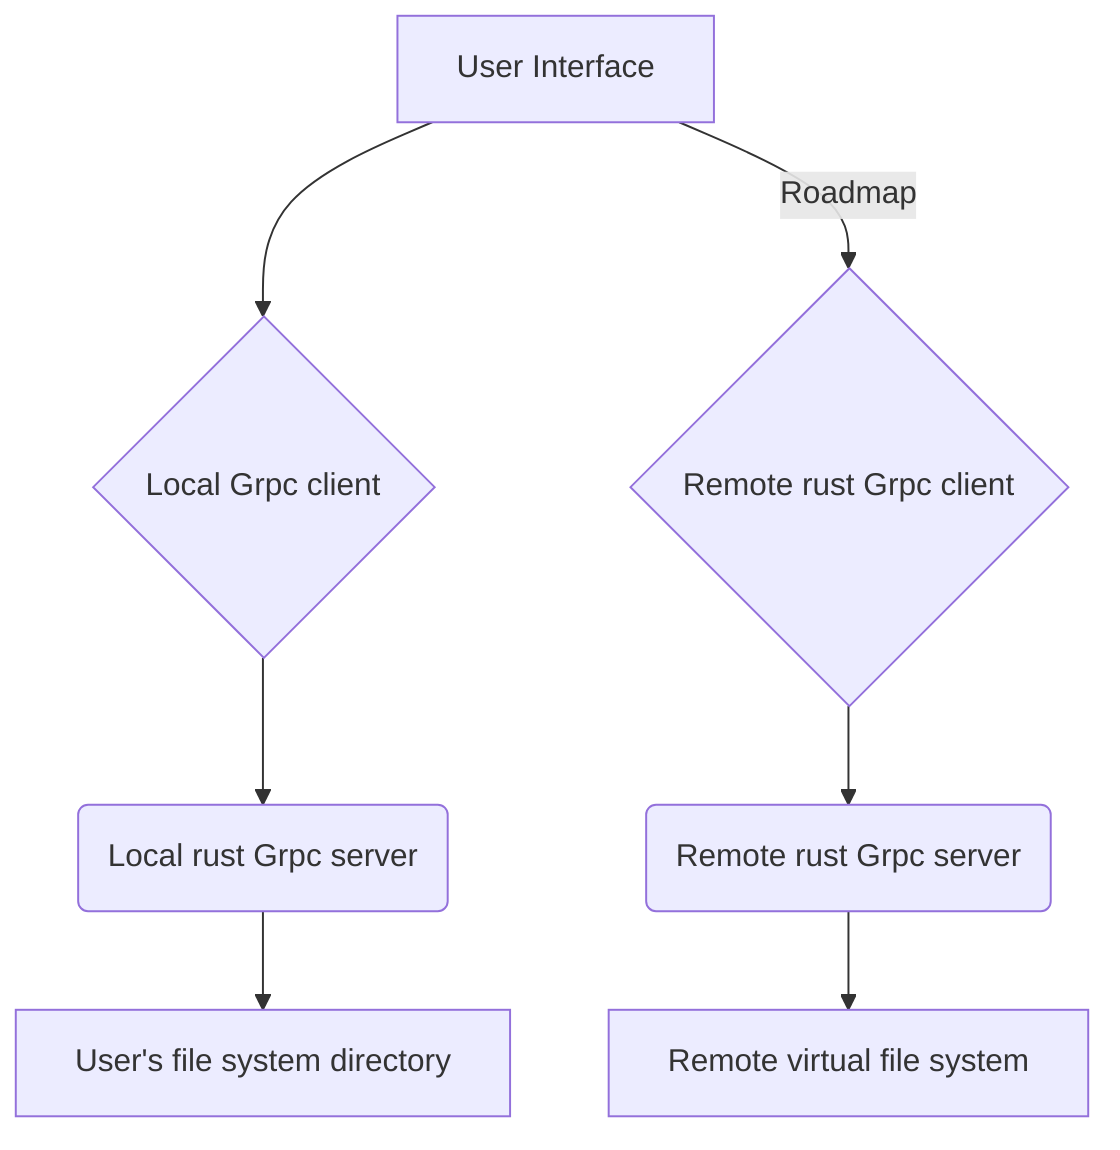 graph TD
  A[User Interface] --> B{Local Grpc client}
  A -->| Roadmap | C{Remote rust Grpc client}
  B --> D(Local rust Grpc server)
  C --> E(Remote rust Grpc server)
  D --> F[User's file system directory]
  E --> G[Remote virtual file system]